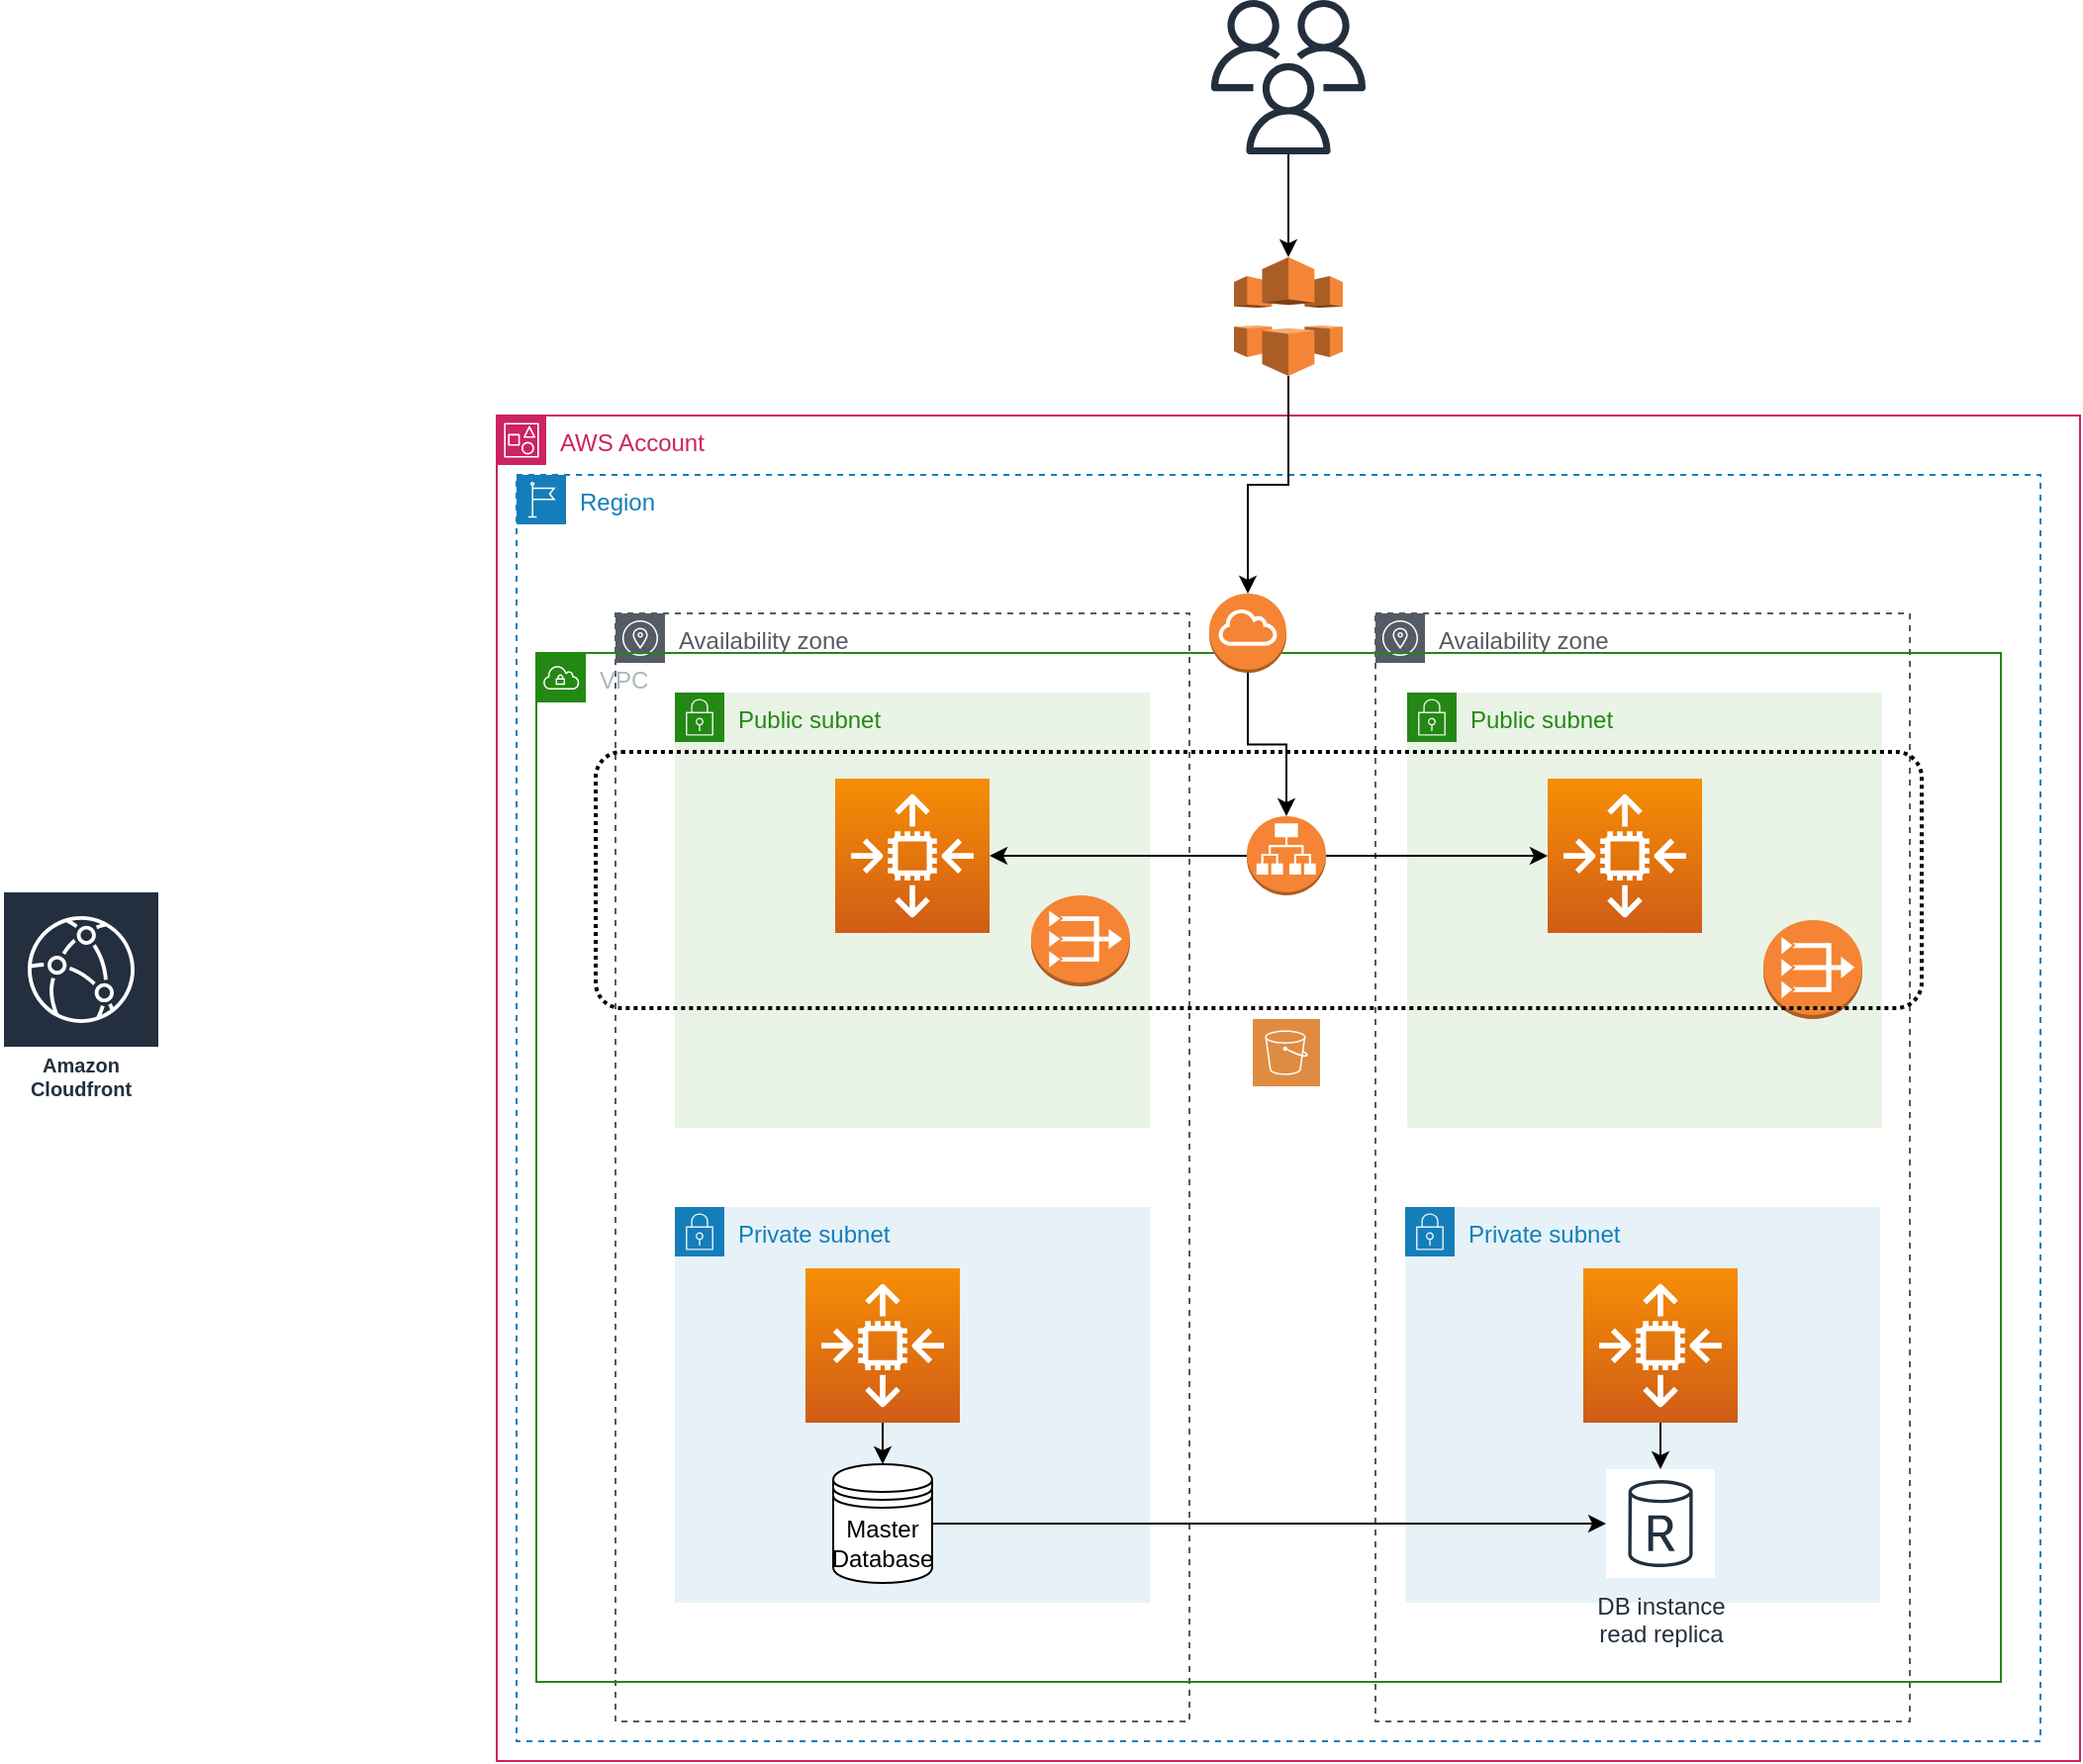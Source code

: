<mxfile version="20.3.7" type="github">
  <diagram id="apZXv9KYR27fRoOn6EyO" name="Page-1">
    <mxGraphModel dx="2386" dy="1961" grid="1" gridSize="10" guides="1" tooltips="1" connect="1" arrows="1" fold="1" page="1" pageScale="1" pageWidth="850" pageHeight="1100" math="0" shadow="0">
      <root>
        <mxCell id="0" />
        <mxCell id="1" parent="0" />
        <mxCell id="sRFoW2Q1E6vJ9wMTpfTS-27" value="Region" style="points=[[0,0],[0.25,0],[0.5,0],[0.75,0],[1,0],[1,0.25],[1,0.5],[1,0.75],[1,1],[0.75,1],[0.5,1],[0.25,1],[0,1],[0,0.75],[0,0.5],[0,0.25]];outlineConnect=0;gradientColor=none;html=1;whiteSpace=wrap;fontSize=12;fontStyle=0;container=1;pointerEvents=0;collapsible=0;recursiveResize=0;shape=mxgraph.aws4.group;grIcon=mxgraph.aws4.group_region;strokeColor=#147EBA;fillColor=none;verticalAlign=top;align=left;spacingLeft=30;fontColor=#147EBA;dashed=1;" vertex="1" parent="1">
          <mxGeometry x="50" y="110" width="770" height="640" as="geometry" />
        </mxCell>
        <mxCell id="sRFoW2Q1E6vJ9wMTpfTS-7" value="Public subnet" style="points=[[0,0],[0.25,0],[0.5,0],[0.75,0],[1,0],[1,0.25],[1,0.5],[1,0.75],[1,1],[0.75,1],[0.5,1],[0.25,1],[0,1],[0,0.75],[0,0.5],[0,0.25]];outlineConnect=0;gradientColor=none;html=1;whiteSpace=wrap;fontSize=12;fontStyle=0;container=1;pointerEvents=0;collapsible=0;recursiveResize=0;shape=mxgraph.aws4.group;grIcon=mxgraph.aws4.group_security_group;grStroke=0;strokeColor=#248814;fillColor=#E9F3E6;verticalAlign=top;align=left;spacingLeft=30;fontColor=#248814;dashed=0;" vertex="1" parent="sRFoW2Q1E6vJ9wMTpfTS-27">
          <mxGeometry x="450" y="110" width="240" height="220" as="geometry" />
        </mxCell>
        <mxCell id="sRFoW2Q1E6vJ9wMTpfTS-28" value="Private subnet" style="points=[[0,0],[0.25,0],[0.5,0],[0.75,0],[1,0],[1,0.25],[1,0.5],[1,0.75],[1,1],[0.75,1],[0.5,1],[0.25,1],[0,1],[0,0.75],[0,0.5],[0,0.25]];outlineConnect=0;gradientColor=none;html=1;whiteSpace=wrap;fontSize=12;fontStyle=0;container=1;pointerEvents=0;collapsible=0;recursiveResize=0;shape=mxgraph.aws4.group;grIcon=mxgraph.aws4.group_security_group;grStroke=0;strokeColor=#147EBA;fillColor=#E6F2F8;verticalAlign=top;align=left;spacingLeft=30;fontColor=#147EBA;dashed=0;" vertex="1" parent="sRFoW2Q1E6vJ9wMTpfTS-27">
          <mxGeometry x="80" y="370" width="240" height="200" as="geometry" />
        </mxCell>
        <mxCell id="sRFoW2Q1E6vJ9wMTpfTS-2" value="AWS Account" style="points=[[0,0],[0.25,0],[0.5,0],[0.75,0],[1,0],[1,0.25],[1,0.5],[1,0.75],[1,1],[0.75,1],[0.5,1],[0.25,1],[0,1],[0,0.75],[0,0.5],[0,0.25]];outlineConnect=0;gradientColor=none;html=1;whiteSpace=wrap;fontSize=12;fontStyle=0;container=1;pointerEvents=0;collapsible=0;recursiveResize=0;shape=mxgraph.aws4.group;grIcon=mxgraph.aws4.group_account;strokeColor=#CD2264;fillColor=none;verticalAlign=top;align=left;spacingLeft=30;fontColor=#CD2264;dashed=0;" vertex="1" parent="sRFoW2Q1E6vJ9wMTpfTS-27">
          <mxGeometry x="-10" y="-30" width="800" height="680" as="geometry" />
        </mxCell>
        <mxCell id="sRFoW2Q1E6vJ9wMTpfTS-4" value="Availability zone" style="sketch=0;outlineConnect=0;gradientColor=none;html=1;whiteSpace=wrap;fontSize=12;fontStyle=0;shape=mxgraph.aws4.group;grIcon=mxgraph.aws4.group_availability_zone;strokeColor=#545B64;fillColor=none;verticalAlign=top;align=left;spacingLeft=30;fontColor=#545B64;dashed=1;" vertex="1" parent="sRFoW2Q1E6vJ9wMTpfTS-2">
          <mxGeometry x="444" y="100" width="270" height="560" as="geometry" />
        </mxCell>
        <mxCell id="sRFoW2Q1E6vJ9wMTpfTS-8" value="Private subnet" style="points=[[0,0],[0.25,0],[0.5,0],[0.75,0],[1,0],[1,0.25],[1,0.5],[1,0.75],[1,1],[0.75,1],[0.5,1],[0.25,1],[0,1],[0,0.75],[0,0.5],[0,0.25]];outlineConnect=0;gradientColor=none;html=1;whiteSpace=wrap;fontSize=12;fontStyle=0;container=1;pointerEvents=0;collapsible=0;recursiveResize=0;shape=mxgraph.aws4.group;grIcon=mxgraph.aws4.group_security_group;grStroke=0;strokeColor=#147EBA;fillColor=#E6F2F8;verticalAlign=top;align=left;spacingLeft=30;fontColor=#147EBA;dashed=0;" vertex="1" parent="sRFoW2Q1E6vJ9wMTpfTS-2">
          <mxGeometry x="459" y="400" width="240" height="200" as="geometry" />
        </mxCell>
        <mxCell id="sRFoW2Q1E6vJ9wMTpfTS-36" value="" style="sketch=0;points=[[0,0,0],[0.25,0,0],[0.5,0,0],[0.75,0,0],[1,0,0],[0,1,0],[0.25,1,0],[0.5,1,0],[0.75,1,0],[1,1,0],[0,0.25,0],[0,0.5,0],[0,0.75,0],[1,0.25,0],[1,0.5,0],[1,0.75,0]];outlineConnect=0;fontColor=#232F3E;gradientColor=#F78E04;gradientDirection=north;fillColor=#D05C17;strokeColor=#ffffff;dashed=0;verticalLabelPosition=bottom;verticalAlign=top;align=center;html=1;fontSize=12;fontStyle=0;aspect=fixed;shape=mxgraph.aws4.resourceIcon;resIcon=mxgraph.aws4.auto_scaling2;" vertex="1" parent="sRFoW2Q1E6vJ9wMTpfTS-8">
          <mxGeometry x="90" y="31" width="78" height="78" as="geometry" />
        </mxCell>
        <mxCell id="sRFoW2Q1E6vJ9wMTpfTS-20" value="DB instance&#xa;read replica" style="sketch=0;outlineConnect=0;fontColor=#232F3E;gradientColor=none;strokeColor=#232F3E;fillColor=#ffffff;dashed=0;verticalLabelPosition=bottom;verticalAlign=top;align=center;html=1;fontSize=12;fontStyle=0;aspect=fixed;shape=mxgraph.aws4.resourceIcon;resIcon=mxgraph.aws4.db_instance_read_replica;" vertex="1" parent="sRFoW2Q1E6vJ9wMTpfTS-8">
          <mxGeometry x="101.5" y="132.5" width="55" height="55" as="geometry" />
        </mxCell>
        <mxCell id="sRFoW2Q1E6vJ9wMTpfTS-38" value="" style="edgeStyle=orthogonalEdgeStyle;rounded=0;orthogonalLoop=1;jettySize=auto;html=1;" edge="1" parent="sRFoW2Q1E6vJ9wMTpfTS-8" source="sRFoW2Q1E6vJ9wMTpfTS-36" target="sRFoW2Q1E6vJ9wMTpfTS-20">
          <mxGeometry relative="1" as="geometry" />
        </mxCell>
        <mxCell id="sRFoW2Q1E6vJ9wMTpfTS-3" value="Availability zone" style="sketch=0;outlineConnect=0;gradientColor=none;html=1;whiteSpace=wrap;fontSize=12;fontStyle=0;shape=mxgraph.aws4.group;grIcon=mxgraph.aws4.group_availability_zone;strokeColor=#545B64;fillColor=none;verticalAlign=top;align=left;spacingLeft=30;fontColor=#545B64;dashed=1;" vertex="1" parent="sRFoW2Q1E6vJ9wMTpfTS-2">
          <mxGeometry x="60" y="100" width="290" height="560" as="geometry" />
        </mxCell>
        <mxCell id="sRFoW2Q1E6vJ9wMTpfTS-6" value="Public subnet" style="points=[[0,0],[0.25,0],[0.5,0],[0.75,0],[1,0],[1,0.25],[1,0.5],[1,0.75],[1,1],[0.75,1],[0.5,1],[0.25,1],[0,1],[0,0.75],[0,0.5],[0,0.25]];outlineConnect=0;gradientColor=none;html=1;whiteSpace=wrap;fontSize=12;fontStyle=0;container=1;pointerEvents=0;collapsible=0;recursiveResize=0;shape=mxgraph.aws4.group;grIcon=mxgraph.aws4.group_security_group;grStroke=0;strokeColor=#248814;fillColor=#E9F3E6;verticalAlign=top;align=left;spacingLeft=30;fontColor=#248814;dashed=0;" vertex="1" parent="sRFoW2Q1E6vJ9wMTpfTS-2">
          <mxGeometry x="90" y="140" width="240" height="220" as="geometry" />
        </mxCell>
        <mxCell id="sRFoW2Q1E6vJ9wMTpfTS-33" value="" style="sketch=0;points=[[0,0,0],[0.25,0,0],[0.5,0,0],[0.75,0,0],[1,0,0],[0,1,0],[0.25,1,0],[0.5,1,0],[0.75,1,0],[1,1,0],[0,0.25,0],[0,0.5,0],[0,0.75,0],[1,0.25,0],[1,0.5,0],[1,0.75,0]];outlineConnect=0;fontColor=#232F3E;gradientColor=#F78E04;gradientDirection=north;fillColor=#D05C17;strokeColor=#ffffff;dashed=0;verticalLabelPosition=bottom;verticalAlign=top;align=center;html=1;fontSize=12;fontStyle=0;aspect=fixed;shape=mxgraph.aws4.resourceIcon;resIcon=mxgraph.aws4.auto_scaling2;" vertex="1" parent="sRFoW2Q1E6vJ9wMTpfTS-6">
          <mxGeometry x="81" y="43.5" width="78" height="78" as="geometry" />
        </mxCell>
        <mxCell id="sRFoW2Q1E6vJ9wMTpfTS-26" value="" style="edgeStyle=orthogonalEdgeStyle;rounded=0;orthogonalLoop=1;jettySize=auto;html=1;" edge="1" parent="sRFoW2Q1E6vJ9wMTpfTS-2" source="sRFoW2Q1E6vJ9wMTpfTS-19" target="sRFoW2Q1E6vJ9wMTpfTS-20">
          <mxGeometry relative="1" as="geometry" />
        </mxCell>
        <mxCell id="sRFoW2Q1E6vJ9wMTpfTS-19" value="Master&lt;br&gt;Database" style="shape=datastore;whiteSpace=wrap;html=1;" vertex="1" parent="sRFoW2Q1E6vJ9wMTpfTS-2">
          <mxGeometry x="170" y="530" width="50" height="60" as="geometry" />
        </mxCell>
        <mxCell id="sRFoW2Q1E6vJ9wMTpfTS-37" value="" style="edgeStyle=orthogonalEdgeStyle;rounded=0;orthogonalLoop=1;jettySize=auto;html=1;" edge="1" parent="sRFoW2Q1E6vJ9wMTpfTS-2" source="sRFoW2Q1E6vJ9wMTpfTS-35" target="sRFoW2Q1E6vJ9wMTpfTS-19">
          <mxGeometry relative="1" as="geometry" />
        </mxCell>
        <mxCell id="sRFoW2Q1E6vJ9wMTpfTS-34" value="" style="sketch=0;points=[[0,0,0],[0.25,0,0],[0.5,0,0],[0.75,0,0],[1,0,0],[0,1,0],[0.25,1,0],[0.5,1,0],[0.75,1,0],[1,1,0],[0,0.25,0],[0,0.5,0],[0,0.75,0],[1,0.25,0],[1,0.5,0],[1,0.75,0]];outlineConnect=0;fontColor=#232F3E;gradientColor=#F78E04;gradientDirection=north;fillColor=#D05C17;strokeColor=#ffffff;dashed=0;verticalLabelPosition=bottom;verticalAlign=top;align=center;html=1;fontSize=12;fontStyle=0;aspect=fixed;shape=mxgraph.aws4.resourceIcon;resIcon=mxgraph.aws4.auto_scaling2;" vertex="1" parent="sRFoW2Q1E6vJ9wMTpfTS-2">
          <mxGeometry x="531" y="183.5" width="78" height="78" as="geometry" />
        </mxCell>
        <mxCell id="sRFoW2Q1E6vJ9wMTpfTS-11" value="" style="outlineConnect=0;dashed=0;verticalLabelPosition=bottom;verticalAlign=top;align=center;html=1;shape=mxgraph.aws3.vpc_nat_gateway;fillColor=#F58534;gradientColor=none;" vertex="1" parent="sRFoW2Q1E6vJ9wMTpfTS-2">
          <mxGeometry x="270" y="242.5" width="50" height="46" as="geometry" />
        </mxCell>
        <mxCell id="sRFoW2Q1E6vJ9wMTpfTS-35" value="" style="sketch=0;points=[[0,0,0],[0.25,0,0],[0.5,0,0],[0.75,0,0],[1,0,0],[0,1,0],[0.25,1,0],[0.5,1,0],[0.75,1,0],[1,1,0],[0,0.25,0],[0,0.5,0],[0,0.75,0],[1,0.25,0],[1,0.5,0],[1,0.75,0]];outlineConnect=0;fontColor=#232F3E;gradientColor=#F78E04;gradientDirection=north;fillColor=#D05C17;strokeColor=#ffffff;dashed=0;verticalLabelPosition=bottom;verticalAlign=top;align=center;html=1;fontSize=12;fontStyle=0;aspect=fixed;shape=mxgraph.aws4.resourceIcon;resIcon=mxgraph.aws4.auto_scaling2;" vertex="1" parent="sRFoW2Q1E6vJ9wMTpfTS-2">
          <mxGeometry x="156" y="431" width="78" height="78" as="geometry" />
        </mxCell>
        <mxCell id="sRFoW2Q1E6vJ9wMTpfTS-21" value="" style="outlineConnect=0;dashed=0;verticalLabelPosition=bottom;verticalAlign=top;align=center;html=1;shape=mxgraph.aws3.application_load_balancer;fillColor=#F58534;gradientColor=none;" vertex="1" parent="sRFoW2Q1E6vJ9wMTpfTS-2">
          <mxGeometry x="379" y="202.5" width="40" height="40" as="geometry" />
        </mxCell>
        <mxCell id="sRFoW2Q1E6vJ9wMTpfTS-24" value="" style="edgeStyle=orthogonalEdgeStyle;rounded=0;orthogonalLoop=1;jettySize=auto;html=1;entryX=0;entryY=0.5;entryDx=0;entryDy=0;entryPerimeter=0;" edge="1" parent="sRFoW2Q1E6vJ9wMTpfTS-2" source="sRFoW2Q1E6vJ9wMTpfTS-21" target="sRFoW2Q1E6vJ9wMTpfTS-34">
          <mxGeometry relative="1" as="geometry" />
        </mxCell>
        <mxCell id="sRFoW2Q1E6vJ9wMTpfTS-25" value="" style="edgeStyle=orthogonalEdgeStyle;rounded=0;orthogonalLoop=1;jettySize=auto;html=1;entryX=1;entryY=0.5;entryDx=0;entryDy=0;entryPerimeter=0;" edge="1" parent="sRFoW2Q1E6vJ9wMTpfTS-2" source="sRFoW2Q1E6vJ9wMTpfTS-21" target="sRFoW2Q1E6vJ9wMTpfTS-33">
          <mxGeometry relative="1" as="geometry">
            <mxPoint x="240" y="223" as="targetPoint" />
            <Array as="points">
              <mxPoint x="360" y="222" />
              <mxPoint x="360" y="222" />
            </Array>
          </mxGeometry>
        </mxCell>
        <mxCell id="sRFoW2Q1E6vJ9wMTpfTS-14" value="" style="sketch=0;pointerEvents=1;shadow=0;dashed=0;html=1;strokeColor=none;fillColor=#DF8C42;labelPosition=center;verticalLabelPosition=bottom;verticalAlign=top;align=center;outlineConnect=0;shape=mxgraph.veeam2.aws_s3;" vertex="1" parent="sRFoW2Q1E6vJ9wMTpfTS-2">
          <mxGeometry x="382" y="305" width="34" height="34" as="geometry" />
        </mxCell>
        <mxCell id="sRFoW2Q1E6vJ9wMTpfTS-45" value="" style="outlineConnect=0;dashed=0;verticalLabelPosition=bottom;verticalAlign=top;align=center;html=1;shape=mxgraph.aws3.vpc_nat_gateway;fillColor=#F58534;gradientColor=none;" vertex="1" parent="sRFoW2Q1E6vJ9wMTpfTS-2">
          <mxGeometry x="640" y="255" width="50" height="50" as="geometry" />
        </mxCell>
        <mxCell id="sRFoW2Q1E6vJ9wMTpfTS-1" value="VPC" style="points=[[0,0],[0.25,0],[0.5,0],[0.75,0],[1,0],[1,0.25],[1,0.5],[1,0.75],[1,1],[0.75,1],[0.5,1],[0.25,1],[0,1],[0,0.75],[0,0.5],[0,0.25]];outlineConnect=0;gradientColor=none;html=1;whiteSpace=wrap;fontSize=12;fontStyle=0;container=1;pointerEvents=0;collapsible=0;recursiveResize=0;shape=mxgraph.aws4.group;grIcon=mxgraph.aws4.group_vpc;strokeColor=#248814;fillColor=none;verticalAlign=top;align=left;spacingLeft=30;fontColor=#AAB7B8;dashed=0;" vertex="1" parent="1">
          <mxGeometry x="60" y="200" width="740" height="520" as="geometry" />
        </mxCell>
        <mxCell id="sRFoW2Q1E6vJ9wMTpfTS-42" value="" style="outlineConnect=0;dashed=0;verticalLabelPosition=bottom;verticalAlign=top;align=center;html=1;shape=mxgraph.aws3.internet_gateway;fillColor=#F58534;gradientColor=none;" vertex="1" parent="sRFoW2Q1E6vJ9wMTpfTS-1">
          <mxGeometry x="340" y="-30" width="39" height="40" as="geometry" />
        </mxCell>
        <mxCell id="sRFoW2Q1E6vJ9wMTpfTS-13" value="Amazon Cloudfront" style="sketch=0;outlineConnect=0;fontColor=#232F3E;gradientColor=none;strokeColor=#ffffff;fillColor=#232F3E;dashed=0;verticalLabelPosition=middle;verticalAlign=bottom;align=center;html=1;whiteSpace=wrap;fontSize=10;fontStyle=1;spacing=3;shape=mxgraph.aws4.productIcon;prIcon=mxgraph.aws4.cloudfront;" vertex="1" parent="1">
          <mxGeometry x="-210" y="320" width="80" height="110" as="geometry" />
        </mxCell>
        <mxCell id="sRFoW2Q1E6vJ9wMTpfTS-43" value="" style="edgeStyle=orthogonalEdgeStyle;rounded=0;orthogonalLoop=1;jettySize=auto;html=1;" edge="1" parent="1" source="sRFoW2Q1E6vJ9wMTpfTS-39" target="sRFoW2Q1E6vJ9wMTpfTS-42">
          <mxGeometry relative="1" as="geometry" />
        </mxCell>
        <mxCell id="sRFoW2Q1E6vJ9wMTpfTS-39" value="" style="outlineConnect=0;dashed=0;verticalLabelPosition=bottom;verticalAlign=top;align=center;html=1;shape=mxgraph.aws3.cloudfront;fillColor=#F58536;gradientColor=none;" vertex="1" parent="1">
          <mxGeometry x="412.5" width="55" height="60" as="geometry" />
        </mxCell>
        <mxCell id="sRFoW2Q1E6vJ9wMTpfTS-41" value="" style="edgeStyle=orthogonalEdgeStyle;rounded=0;orthogonalLoop=1;jettySize=auto;html=1;" edge="1" parent="1" source="sRFoW2Q1E6vJ9wMTpfTS-40" target="sRFoW2Q1E6vJ9wMTpfTS-39">
          <mxGeometry relative="1" as="geometry" />
        </mxCell>
        <mxCell id="sRFoW2Q1E6vJ9wMTpfTS-47" value="" style="rounded=1;arcSize=10;dashed=1;fillColor=none;gradientColor=none;dashPattern=1 1;strokeWidth=2;" vertex="1" parent="1">
          <mxGeometry x="90" y="250" width="670" height="129.5" as="geometry" />
        </mxCell>
        <mxCell id="sRFoW2Q1E6vJ9wMTpfTS-40" value="" style="sketch=0;outlineConnect=0;fontColor=#232F3E;gradientColor=none;fillColor=#232F3D;strokeColor=none;dashed=0;verticalLabelPosition=bottom;verticalAlign=top;align=center;html=1;fontSize=12;fontStyle=0;aspect=fixed;pointerEvents=1;shape=mxgraph.aws4.users;" vertex="1" parent="1">
          <mxGeometry x="401" y="-130" width="78" height="78" as="geometry" />
        </mxCell>
        <mxCell id="sRFoW2Q1E6vJ9wMTpfTS-44" value="" style="edgeStyle=orthogonalEdgeStyle;rounded=0;orthogonalLoop=1;jettySize=auto;html=1;" edge="1" parent="1" source="sRFoW2Q1E6vJ9wMTpfTS-42" target="sRFoW2Q1E6vJ9wMTpfTS-21">
          <mxGeometry relative="1" as="geometry" />
        </mxCell>
      </root>
    </mxGraphModel>
  </diagram>
</mxfile>
